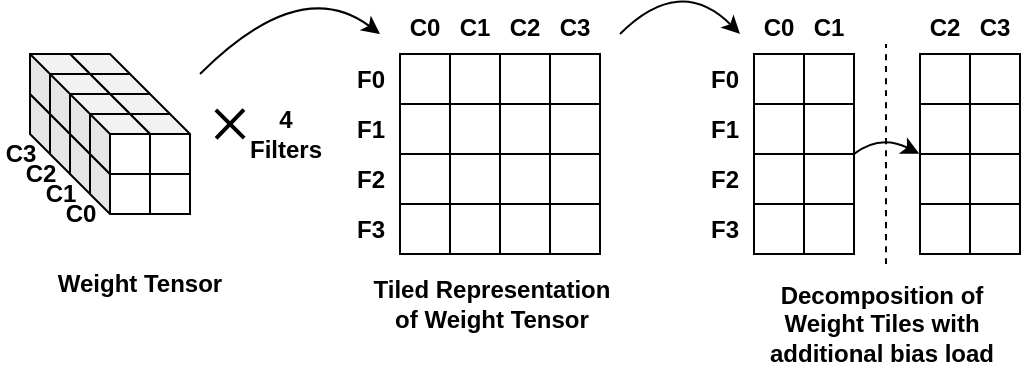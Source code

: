 <mxfile>
    <diagram id="xFwx3jJbslrR0_GZQnUf" name="Page-1">
        <mxGraphModel dx="668" dy="365" grid="1" gridSize="10" guides="1" tooltips="1" connect="1" arrows="1" fold="1" page="1" pageScale="1" pageWidth="850" pageHeight="1100" math="0" shadow="0">
            <root>
                <mxCell id="0"/>
                <mxCell id="1" parent="0"/>
                <mxCell id="1437" value="" style="shape=cube;whiteSpace=wrap;html=1;boundedLbl=1;backgroundOutline=1;darkOpacity=0.05;darkOpacity2=0.1;size=10;" vertex="1" parent="1">
                    <mxGeometry x="185" y="110" width="30" height="30" as="geometry"/>
                </mxCell>
                <mxCell id="1438" value="" style="shape=cube;whiteSpace=wrap;html=1;boundedLbl=1;backgroundOutline=1;darkOpacity=0.05;darkOpacity2=0.1;size=10;" vertex="1" parent="1">
                    <mxGeometry x="195" y="120" width="30" height="30" as="geometry"/>
                </mxCell>
                <mxCell id="1439" value="" style="shape=cube;whiteSpace=wrap;html=1;boundedLbl=1;backgroundOutline=1;darkOpacity=0.05;darkOpacity2=0.1;size=10;" vertex="1" parent="1">
                    <mxGeometry x="205" y="130" width="30" height="30" as="geometry"/>
                </mxCell>
                <mxCell id="1440" value="" style="shape=cube;whiteSpace=wrap;html=1;boundedLbl=1;backgroundOutline=1;darkOpacity=0.05;darkOpacity2=0.1;size=10;" vertex="1" parent="1">
                    <mxGeometry x="215" y="140" width="30" height="30" as="geometry"/>
                </mxCell>
                <mxCell id="1433" value="" style="shape=cube;whiteSpace=wrap;html=1;boundedLbl=1;backgroundOutline=1;darkOpacity=0.05;darkOpacity2=0.1;size=10;" vertex="1" parent="1">
                    <mxGeometry x="185" y="90" width="30" height="30" as="geometry"/>
                </mxCell>
                <mxCell id="1434" value="" style="shape=cube;whiteSpace=wrap;html=1;boundedLbl=1;backgroundOutline=1;darkOpacity=0.05;darkOpacity2=0.1;size=10;" vertex="1" parent="1">
                    <mxGeometry x="195" y="100" width="30" height="30" as="geometry"/>
                </mxCell>
                <mxCell id="1435" value="" style="shape=cube;whiteSpace=wrap;html=1;boundedLbl=1;backgroundOutline=1;darkOpacity=0.05;darkOpacity2=0.1;size=10;" vertex="1" parent="1">
                    <mxGeometry x="205" y="110" width="30" height="30" as="geometry"/>
                </mxCell>
                <mxCell id="1436" value="" style="shape=cube;whiteSpace=wrap;html=1;boundedLbl=1;backgroundOutline=1;darkOpacity=0.05;darkOpacity2=0.1;size=10;" vertex="1" parent="1">
                    <mxGeometry x="215" y="120" width="30" height="30" as="geometry"/>
                </mxCell>
                <mxCell id="1429" value="" style="shape=cube;whiteSpace=wrap;html=1;boundedLbl=1;backgroundOutline=1;darkOpacity=0.05;darkOpacity2=0.1;size=10;" vertex="1" parent="1">
                    <mxGeometry x="165" y="110" width="30" height="30" as="geometry"/>
                </mxCell>
                <mxCell id="1430" value="" style="shape=cube;whiteSpace=wrap;html=1;boundedLbl=1;backgroundOutline=1;darkOpacity=0.05;darkOpacity2=0.1;size=10;" vertex="1" parent="1">
                    <mxGeometry x="175" y="120" width="30" height="30" as="geometry"/>
                </mxCell>
                <mxCell id="1431" value="" style="shape=cube;whiteSpace=wrap;html=1;boundedLbl=1;backgroundOutline=1;darkOpacity=0.05;darkOpacity2=0.1;size=10;" vertex="1" parent="1">
                    <mxGeometry x="185" y="130" width="30" height="30" as="geometry"/>
                </mxCell>
                <mxCell id="1432" value="" style="shape=cube;whiteSpace=wrap;html=1;boundedLbl=1;backgroundOutline=1;darkOpacity=0.05;darkOpacity2=0.1;size=10;" vertex="1" parent="1">
                    <mxGeometry x="195" y="140" width="30" height="30" as="geometry"/>
                </mxCell>
                <object label="" placeholders="1" id="1371">
                    <mxCell style="shape=table;html=1;whiteSpace=wrap;startSize=0;container=1;collapsible=0;childLayout=tableLayout;fontStyle=1" vertex="1" parent="1">
                        <mxGeometry x="350" y="90" width="50" height="100" as="geometry"/>
                    </mxCell>
                </object>
                <mxCell id="1372" value="" style="shape=partialRectangle;html=1;whiteSpace=wrap;collapsible=0;dropTarget=0;pointerEvents=0;fillColor=none;top=0;left=0;bottom=0;right=0;points=[[0,0.5],[1,0.5]];portConstraint=eastwest;fontStyle=1" vertex="1" parent="1371">
                    <mxGeometry width="50" height="25" as="geometry"/>
                </mxCell>
                <mxCell id="1373" value="" style="shape=partialRectangle;html=1;whiteSpace=wrap;connectable=0;fillColor=none;top=0;left=0;bottom=0;right=0;overflow=hidden;pointerEvents=1;fontStyle=1" vertex="1" parent="1372">
                    <mxGeometry width="25" height="25" as="geometry">
                        <mxRectangle width="25" height="25" as="alternateBounds"/>
                    </mxGeometry>
                </mxCell>
                <mxCell id="1374" value="" style="shape=partialRectangle;html=1;whiteSpace=wrap;connectable=0;fillColor=none;top=0;left=0;bottom=0;right=0;overflow=hidden;pointerEvents=1;fontStyle=1" vertex="1" parent="1372">
                    <mxGeometry x="25" width="25" height="25" as="geometry">
                        <mxRectangle width="25" height="25" as="alternateBounds"/>
                    </mxGeometry>
                </mxCell>
                <mxCell id="1376" value="" style="shape=partialRectangle;html=1;whiteSpace=wrap;collapsible=0;dropTarget=0;pointerEvents=0;fillColor=none;top=0;left=0;bottom=0;right=0;points=[[0,0.5],[1,0.5]];portConstraint=eastwest;fontStyle=1" vertex="1" parent="1371">
                    <mxGeometry y="25" width="50" height="25" as="geometry"/>
                </mxCell>
                <mxCell id="1377" value="" style="shape=partialRectangle;html=1;whiteSpace=wrap;connectable=0;fillColor=none;top=0;left=0;bottom=0;right=0;overflow=hidden;pointerEvents=1;fontStyle=1" vertex="1" parent="1376">
                    <mxGeometry width="25" height="25" as="geometry">
                        <mxRectangle width="25" height="25" as="alternateBounds"/>
                    </mxGeometry>
                </mxCell>
                <mxCell id="1378" value="" style="shape=partialRectangle;html=1;whiteSpace=wrap;connectable=0;fillColor=none;top=0;left=0;bottom=0;right=0;overflow=hidden;pointerEvents=1;fontStyle=1" vertex="1" parent="1376">
                    <mxGeometry x="25" width="25" height="25" as="geometry">
                        <mxRectangle width="25" height="25" as="alternateBounds"/>
                    </mxGeometry>
                </mxCell>
                <mxCell id="1380" value="" style="shape=partialRectangle;html=1;whiteSpace=wrap;collapsible=0;dropTarget=0;pointerEvents=0;fillColor=none;top=0;left=0;bottom=0;right=0;points=[[0,0.5],[1,0.5]];portConstraint=eastwest;fontStyle=1" vertex="1" parent="1371">
                    <mxGeometry y="50" width="50" height="25" as="geometry"/>
                </mxCell>
                <mxCell id="1381" value="" style="shape=partialRectangle;html=1;whiteSpace=wrap;connectable=0;fillColor=none;top=0;left=0;bottom=0;right=0;overflow=hidden;pointerEvents=1;fontStyle=1" vertex="1" parent="1380">
                    <mxGeometry width="25" height="25" as="geometry">
                        <mxRectangle width="25" height="25" as="alternateBounds"/>
                    </mxGeometry>
                </mxCell>
                <mxCell id="1382" value="" style="shape=partialRectangle;html=1;whiteSpace=wrap;connectable=0;fillColor=none;top=0;left=0;bottom=0;right=0;overflow=hidden;pointerEvents=1;fontStyle=1" vertex="1" parent="1380">
                    <mxGeometry x="25" width="25" height="25" as="geometry">
                        <mxRectangle width="25" height="25" as="alternateBounds"/>
                    </mxGeometry>
                </mxCell>
                <mxCell id="1384" style="shape=partialRectangle;html=1;whiteSpace=wrap;collapsible=0;dropTarget=0;pointerEvents=0;fillColor=none;top=0;left=0;bottom=0;right=0;points=[[0,0.5],[1,0.5]];portConstraint=eastwest;fontStyle=1" vertex="1" parent="1371">
                    <mxGeometry y="75" width="50" height="25" as="geometry"/>
                </mxCell>
                <mxCell id="1385" style="shape=partialRectangle;html=1;whiteSpace=wrap;connectable=0;fillColor=none;top=0;left=0;bottom=0;right=0;overflow=hidden;pointerEvents=1;fontStyle=1" vertex="1" parent="1384">
                    <mxGeometry width="25" height="25" as="geometry">
                        <mxRectangle width="25" height="25" as="alternateBounds"/>
                    </mxGeometry>
                </mxCell>
                <mxCell id="1386" style="shape=partialRectangle;html=1;whiteSpace=wrap;connectable=0;fillColor=none;top=0;left=0;bottom=0;right=0;overflow=hidden;pointerEvents=1;fontStyle=1" vertex="1" parent="1384">
                    <mxGeometry x="25" width="25" height="25" as="geometry">
                        <mxRectangle width="25" height="25" as="alternateBounds"/>
                    </mxGeometry>
                </mxCell>
                <object label="" placeholders="1" id="1396">
                    <mxCell style="shape=table;html=1;whiteSpace=wrap;startSize=0;container=1;collapsible=0;childLayout=tableLayout;fontStyle=1" vertex="1" parent="1">
                        <mxGeometry x="400" y="90" width="50" height="100" as="geometry"/>
                    </mxCell>
                </object>
                <mxCell id="1397" value="" style="shape=partialRectangle;html=1;whiteSpace=wrap;collapsible=0;dropTarget=0;pointerEvents=0;fillColor=none;top=0;left=0;bottom=0;right=0;points=[[0,0.5],[1,0.5]];portConstraint=eastwest;fontStyle=1" vertex="1" parent="1396">
                    <mxGeometry width="50" height="25" as="geometry"/>
                </mxCell>
                <mxCell id="1398" value="" style="shape=partialRectangle;html=1;whiteSpace=wrap;connectable=0;fillColor=none;top=0;left=0;bottom=0;right=0;overflow=hidden;pointerEvents=1;fontStyle=1" vertex="1" parent="1397">
                    <mxGeometry width="25" height="25" as="geometry">
                        <mxRectangle width="25" height="25" as="alternateBounds"/>
                    </mxGeometry>
                </mxCell>
                <mxCell id="1399" value="" style="shape=partialRectangle;html=1;whiteSpace=wrap;connectable=0;fillColor=none;top=0;left=0;bottom=0;right=0;overflow=hidden;pointerEvents=1;fontStyle=1" vertex="1" parent="1397">
                    <mxGeometry x="25" width="25" height="25" as="geometry">
                        <mxRectangle width="25" height="25" as="alternateBounds"/>
                    </mxGeometry>
                </mxCell>
                <mxCell id="1400" value="" style="shape=partialRectangle;html=1;whiteSpace=wrap;collapsible=0;dropTarget=0;pointerEvents=0;fillColor=none;top=0;left=0;bottom=0;right=0;points=[[0,0.5],[1,0.5]];portConstraint=eastwest;fontStyle=1" vertex="1" parent="1396">
                    <mxGeometry y="25" width="50" height="25" as="geometry"/>
                </mxCell>
                <mxCell id="1401" value="" style="shape=partialRectangle;html=1;whiteSpace=wrap;connectable=0;fillColor=none;top=0;left=0;bottom=0;right=0;overflow=hidden;pointerEvents=1;fontStyle=1" vertex="1" parent="1400">
                    <mxGeometry width="25" height="25" as="geometry">
                        <mxRectangle width="25" height="25" as="alternateBounds"/>
                    </mxGeometry>
                </mxCell>
                <mxCell id="1402" value="" style="shape=partialRectangle;html=1;whiteSpace=wrap;connectable=0;fillColor=none;top=0;left=0;bottom=0;right=0;overflow=hidden;pointerEvents=1;fontStyle=1" vertex="1" parent="1400">
                    <mxGeometry x="25" width="25" height="25" as="geometry">
                        <mxRectangle width="25" height="25" as="alternateBounds"/>
                    </mxGeometry>
                </mxCell>
                <mxCell id="1403" value="" style="shape=partialRectangle;html=1;whiteSpace=wrap;collapsible=0;dropTarget=0;pointerEvents=0;fillColor=none;top=0;left=0;bottom=0;right=0;points=[[0,0.5],[1,0.5]];portConstraint=eastwest;fontStyle=1" vertex="1" parent="1396">
                    <mxGeometry y="50" width="50" height="25" as="geometry"/>
                </mxCell>
                <mxCell id="1404" value="" style="shape=partialRectangle;html=1;whiteSpace=wrap;connectable=0;fillColor=none;top=0;left=0;bottom=0;right=0;overflow=hidden;pointerEvents=1;fontStyle=1" vertex="1" parent="1403">
                    <mxGeometry width="25" height="25" as="geometry">
                        <mxRectangle width="25" height="25" as="alternateBounds"/>
                    </mxGeometry>
                </mxCell>
                <mxCell id="1405" value="" style="shape=partialRectangle;html=1;whiteSpace=wrap;connectable=0;fillColor=none;top=0;left=0;bottom=0;right=0;overflow=hidden;pointerEvents=1;fontStyle=1" vertex="1" parent="1403">
                    <mxGeometry x="25" width="25" height="25" as="geometry">
                        <mxRectangle width="25" height="25" as="alternateBounds"/>
                    </mxGeometry>
                </mxCell>
                <mxCell id="1406" style="shape=partialRectangle;html=1;whiteSpace=wrap;collapsible=0;dropTarget=0;pointerEvents=0;fillColor=none;top=0;left=0;bottom=0;right=0;points=[[0,0.5],[1,0.5]];portConstraint=eastwest;fontStyle=1" vertex="1" parent="1396">
                    <mxGeometry y="75" width="50" height="25" as="geometry"/>
                </mxCell>
                <mxCell id="1407" style="shape=partialRectangle;html=1;whiteSpace=wrap;connectable=0;fillColor=none;top=0;left=0;bottom=0;right=0;overflow=hidden;pointerEvents=1;fontStyle=1" vertex="1" parent="1406">
                    <mxGeometry width="25" height="25" as="geometry">
                        <mxRectangle width="25" height="25" as="alternateBounds"/>
                    </mxGeometry>
                </mxCell>
                <mxCell id="1408" style="shape=partialRectangle;html=1;whiteSpace=wrap;connectable=0;fillColor=none;top=0;left=0;bottom=0;right=0;overflow=hidden;pointerEvents=1;fontStyle=1" vertex="1" parent="1406">
                    <mxGeometry x="25" width="25" height="25" as="geometry">
                        <mxRectangle width="25" height="25" as="alternateBounds"/>
                    </mxGeometry>
                </mxCell>
                <mxCell id="1409" value="" style="shape=cube;whiteSpace=wrap;html=1;boundedLbl=1;backgroundOutline=1;darkOpacity=0.05;darkOpacity2=0.1;size=10;" vertex="1" parent="1">
                    <mxGeometry x="165" y="90" width="30" height="30" as="geometry"/>
                </mxCell>
                <mxCell id="1426" value="" style="shape=cube;whiteSpace=wrap;html=1;boundedLbl=1;backgroundOutline=1;darkOpacity=0.05;darkOpacity2=0.1;size=10;" vertex="1" parent="1">
                    <mxGeometry x="175" y="100" width="30" height="30" as="geometry"/>
                </mxCell>
                <mxCell id="1427" value="" style="shape=cube;whiteSpace=wrap;html=1;boundedLbl=1;backgroundOutline=1;darkOpacity=0.05;darkOpacity2=0.1;size=10;" vertex="1" parent="1">
                    <mxGeometry x="185" y="110" width="30" height="30" as="geometry"/>
                </mxCell>
                <mxCell id="1428" value="" style="shape=cube;whiteSpace=wrap;html=1;boundedLbl=1;backgroundOutline=1;darkOpacity=0.05;darkOpacity2=0.1;size=10;" vertex="1" parent="1">
                    <mxGeometry x="195" y="120" width="30" height="30" as="geometry"/>
                </mxCell>
                <mxCell id="1442" value="" style="line;strokeWidth=2;direction=south;html=1;perimeter=backbonePerimeter;points=[];outlineConnect=0;rotation=44;" vertex="1" parent="1">
                    <mxGeometry x="260" y="115" width="10" height="20" as="geometry"/>
                </mxCell>
                <mxCell id="1443" value="" style="line;strokeWidth=2;direction=south;html=1;perimeter=backbonePerimeter;points=[];outlineConnect=0;rotation=-45;" vertex="1" parent="1">
                    <mxGeometry x="260" y="115" width="10" height="20" as="geometry"/>
                </mxCell>
                <mxCell id="1444" value="&lt;b style=&quot;font-size: 12px;&quot;&gt;&lt;font style=&quot;font-size: 12px;&quot;&gt;4 Filters&lt;/font&gt;&lt;/b&gt;" style="text;html=1;strokeColor=none;fillColor=none;align=center;verticalAlign=middle;whiteSpace=wrap;rounded=0;fontSize=12;" vertex="1" parent="1">
                    <mxGeometry x="283" y="115" width="20" height="30" as="geometry"/>
                </mxCell>
                <mxCell id="1445" value="Weight Tensor" style="text;html=1;strokeColor=none;fillColor=none;align=center;verticalAlign=middle;whiteSpace=wrap;rounded=0;fontSize=12;fontStyle=1" vertex="1" parent="1">
                    <mxGeometry x="154" y="190" width="132" height="30" as="geometry"/>
                </mxCell>
                <object label="" placeholders="1" id="1447">
                    <mxCell style="shape=table;html=1;whiteSpace=wrap;startSize=0;container=1;collapsible=0;childLayout=tableLayout;strokeColor=none;fontStyle=1" vertex="1" parent="1">
                        <mxGeometry x="350" y="64" width="50" height="25" as="geometry"/>
                    </mxCell>
                </object>
                <mxCell id="1448" value="" style="shape=partialRectangle;html=1;whiteSpace=wrap;collapsible=0;dropTarget=0;pointerEvents=0;fillColor=none;top=0;left=0;bottom=0;right=0;points=[[0,0.5],[1,0.5]];portConstraint=eastwest;fontStyle=1" vertex="1" parent="1447">
                    <mxGeometry width="50" height="25" as="geometry"/>
                </mxCell>
                <mxCell id="1449" value="C0" style="shape=partialRectangle;html=1;whiteSpace=wrap;connectable=0;fillColor=none;top=0;left=0;bottom=0;right=0;overflow=hidden;pointerEvents=1;fontStyle=1" vertex="1" parent="1448">
                    <mxGeometry width="25" height="25" as="geometry">
                        <mxRectangle width="25" height="25" as="alternateBounds"/>
                    </mxGeometry>
                </mxCell>
                <mxCell id="1450" value="C1" style="shape=partialRectangle;html=1;whiteSpace=wrap;connectable=0;fillColor=none;top=0;left=0;bottom=0;right=0;overflow=hidden;pointerEvents=1;fontStyle=1" vertex="1" parent="1448">
                    <mxGeometry x="25" width="25" height="25" as="geometry">
                        <mxRectangle width="25" height="25" as="alternateBounds"/>
                    </mxGeometry>
                </mxCell>
                <object label="" placeholders="1" id="1464">
                    <mxCell style="shape=table;html=1;whiteSpace=wrap;startSize=0;container=1;collapsible=0;childLayout=tableLayout;strokeColor=none;fontStyle=1" vertex="1" parent="1">
                        <mxGeometry x="400" y="64" width="50" height="25" as="geometry"/>
                    </mxCell>
                </object>
                <mxCell id="1465" value="" style="shape=partialRectangle;html=1;whiteSpace=wrap;collapsible=0;dropTarget=0;pointerEvents=0;fillColor=none;top=0;left=0;bottom=0;right=0;points=[[0,0.5],[1,0.5]];portConstraint=eastwest;fontStyle=1" vertex="1" parent="1464">
                    <mxGeometry width="50" height="25" as="geometry"/>
                </mxCell>
                <mxCell id="1466" value="C2" style="shape=partialRectangle;html=1;whiteSpace=wrap;connectable=0;fillColor=none;top=0;left=0;bottom=0;right=0;overflow=hidden;pointerEvents=1;fontStyle=1" vertex="1" parent="1465">
                    <mxGeometry width="25" height="25" as="geometry">
                        <mxRectangle width="25" height="25" as="alternateBounds"/>
                    </mxGeometry>
                </mxCell>
                <mxCell id="1467" value="C3" style="shape=partialRectangle;html=1;whiteSpace=wrap;connectable=0;fillColor=none;top=0;left=0;bottom=0;right=0;overflow=hidden;pointerEvents=1;fontStyle=1" vertex="1" parent="1465">
                    <mxGeometry x="25" width="25" height="25" as="geometry">
                        <mxRectangle width="25" height="25" as="alternateBounds"/>
                    </mxGeometry>
                </mxCell>
                <object label="" placeholders="1" id="1468">
                    <mxCell style="shape=table;html=1;whiteSpace=wrap;startSize=0;container=1;collapsible=0;childLayout=tableLayout;strokeColor=none;fontStyle=1" vertex="1" parent="1">
                        <mxGeometry x="323" y="90" width="25" height="100" as="geometry"/>
                    </mxCell>
                </object>
                <mxCell id="1469" value="" style="shape=partialRectangle;html=1;whiteSpace=wrap;collapsible=0;dropTarget=0;pointerEvents=0;fillColor=none;top=0;left=0;bottom=0;right=0;points=[[0,0.5],[1,0.5]];portConstraint=eastwest;fontStyle=1" vertex="1" parent="1468">
                    <mxGeometry width="25" height="25" as="geometry"/>
                </mxCell>
                <mxCell id="1470" value="F0" style="shape=partialRectangle;html=1;whiteSpace=wrap;connectable=0;fillColor=none;top=0;left=0;bottom=0;right=0;overflow=hidden;pointerEvents=1;fontStyle=1" vertex="1" parent="1469">
                    <mxGeometry width="25" height="25" as="geometry">
                        <mxRectangle width="25" height="25" as="alternateBounds"/>
                    </mxGeometry>
                </mxCell>
                <mxCell id="1472" style="shape=partialRectangle;html=1;whiteSpace=wrap;collapsible=0;dropTarget=0;pointerEvents=0;fillColor=none;top=0;left=0;bottom=0;right=0;points=[[0,0.5],[1,0.5]];portConstraint=eastwest;fontStyle=1" vertex="1" parent="1468">
                    <mxGeometry y="25" width="25" height="25" as="geometry"/>
                </mxCell>
                <mxCell id="1473" value="F1" style="shape=partialRectangle;html=1;whiteSpace=wrap;connectable=0;fillColor=none;top=0;left=0;bottom=0;right=0;overflow=hidden;pointerEvents=1;fontStyle=1" vertex="1" parent="1472">
                    <mxGeometry width="25" height="25" as="geometry">
                        <mxRectangle width="25" height="25" as="alternateBounds"/>
                    </mxGeometry>
                </mxCell>
                <mxCell id="1474" style="shape=partialRectangle;html=1;whiteSpace=wrap;collapsible=0;dropTarget=0;pointerEvents=0;fillColor=none;top=0;left=0;bottom=0;right=0;points=[[0,0.5],[1,0.5]];portConstraint=eastwest;fontStyle=1" vertex="1" parent="1468">
                    <mxGeometry y="50" width="25" height="25" as="geometry"/>
                </mxCell>
                <mxCell id="1475" value="F2" style="shape=partialRectangle;html=1;whiteSpace=wrap;connectable=0;fillColor=none;top=0;left=0;bottom=0;right=0;overflow=hidden;pointerEvents=1;fontStyle=1" vertex="1" parent="1474">
                    <mxGeometry width="25" height="25" as="geometry">
                        <mxRectangle width="25" height="25" as="alternateBounds"/>
                    </mxGeometry>
                </mxCell>
                <mxCell id="1476" style="shape=partialRectangle;html=1;whiteSpace=wrap;collapsible=0;dropTarget=0;pointerEvents=0;fillColor=none;top=0;left=0;bottom=0;right=0;points=[[0,0.5],[1,0.5]];portConstraint=eastwest;fontStyle=1" vertex="1" parent="1468">
                    <mxGeometry y="75" width="25" height="25" as="geometry"/>
                </mxCell>
                <mxCell id="1477" value="F3" style="shape=partialRectangle;html=1;whiteSpace=wrap;connectable=0;fillColor=none;top=0;left=0;bottom=0;right=0;overflow=hidden;pointerEvents=1;fontStyle=1" vertex="1" parent="1476">
                    <mxGeometry width="25" height="25" as="geometry">
                        <mxRectangle width="25" height="25" as="alternateBounds"/>
                    </mxGeometry>
                </mxCell>
                <object label="" placeholders="1" id="1478">
                    <mxCell style="shape=table;html=1;whiteSpace=wrap;startSize=0;container=1;collapsible=0;childLayout=tableLayout;fontStyle=1" vertex="1" parent="1">
                        <mxGeometry x="527" y="90" width="50" height="100" as="geometry"/>
                    </mxCell>
                </object>
                <mxCell id="1479" value="" style="shape=partialRectangle;html=1;whiteSpace=wrap;collapsible=0;dropTarget=0;pointerEvents=0;fillColor=none;top=0;left=0;bottom=0;right=0;points=[[0,0.5],[1,0.5]];portConstraint=eastwest;fontStyle=1" vertex="1" parent="1478">
                    <mxGeometry width="50" height="25" as="geometry"/>
                </mxCell>
                <mxCell id="1480" value="" style="shape=partialRectangle;html=1;whiteSpace=wrap;connectable=0;fillColor=none;top=0;left=0;bottom=0;right=0;overflow=hidden;pointerEvents=1;fontStyle=1" vertex="1" parent="1479">
                    <mxGeometry width="25" height="25" as="geometry">
                        <mxRectangle width="25" height="25" as="alternateBounds"/>
                    </mxGeometry>
                </mxCell>
                <mxCell id="1481" value="" style="shape=partialRectangle;html=1;whiteSpace=wrap;connectable=0;fillColor=none;top=0;left=0;bottom=0;right=0;overflow=hidden;pointerEvents=1;fontStyle=1" vertex="1" parent="1479">
                    <mxGeometry x="25" width="25" height="25" as="geometry">
                        <mxRectangle width="25" height="25" as="alternateBounds"/>
                    </mxGeometry>
                </mxCell>
                <mxCell id="1482" value="" style="shape=partialRectangle;html=1;whiteSpace=wrap;collapsible=0;dropTarget=0;pointerEvents=0;fillColor=none;top=0;left=0;bottom=0;right=0;points=[[0,0.5],[1,0.5]];portConstraint=eastwest;fontStyle=1" vertex="1" parent="1478">
                    <mxGeometry y="25" width="50" height="25" as="geometry"/>
                </mxCell>
                <mxCell id="1483" value="" style="shape=partialRectangle;html=1;whiteSpace=wrap;connectable=0;fillColor=none;top=0;left=0;bottom=0;right=0;overflow=hidden;pointerEvents=1;fontStyle=1" vertex="1" parent="1482">
                    <mxGeometry width="25" height="25" as="geometry">
                        <mxRectangle width="25" height="25" as="alternateBounds"/>
                    </mxGeometry>
                </mxCell>
                <mxCell id="1484" value="" style="shape=partialRectangle;html=1;whiteSpace=wrap;connectable=0;fillColor=none;top=0;left=0;bottom=0;right=0;overflow=hidden;pointerEvents=1;fontStyle=1" vertex="1" parent="1482">
                    <mxGeometry x="25" width="25" height="25" as="geometry">
                        <mxRectangle width="25" height="25" as="alternateBounds"/>
                    </mxGeometry>
                </mxCell>
                <mxCell id="1485" value="" style="shape=partialRectangle;html=1;whiteSpace=wrap;collapsible=0;dropTarget=0;pointerEvents=0;fillColor=none;top=0;left=0;bottom=0;right=0;points=[[0,0.5],[1,0.5]];portConstraint=eastwest;fontStyle=1" vertex="1" parent="1478">
                    <mxGeometry y="50" width="50" height="25" as="geometry"/>
                </mxCell>
                <mxCell id="1486" value="" style="shape=partialRectangle;html=1;whiteSpace=wrap;connectable=0;fillColor=none;top=0;left=0;bottom=0;right=0;overflow=hidden;pointerEvents=1;fontStyle=1" vertex="1" parent="1485">
                    <mxGeometry width="25" height="25" as="geometry">
                        <mxRectangle width="25" height="25" as="alternateBounds"/>
                    </mxGeometry>
                </mxCell>
                <mxCell id="1487" value="" style="shape=partialRectangle;html=1;whiteSpace=wrap;connectable=0;fillColor=none;top=0;left=0;bottom=0;right=0;overflow=hidden;pointerEvents=1;fontStyle=1" vertex="1" parent="1485">
                    <mxGeometry x="25" width="25" height="25" as="geometry">
                        <mxRectangle width="25" height="25" as="alternateBounds"/>
                    </mxGeometry>
                </mxCell>
                <mxCell id="1488" style="shape=partialRectangle;html=1;whiteSpace=wrap;collapsible=0;dropTarget=0;pointerEvents=0;fillColor=none;top=0;left=0;bottom=0;right=0;points=[[0,0.5],[1,0.5]];portConstraint=eastwest;fontStyle=1" vertex="1" parent="1478">
                    <mxGeometry y="75" width="50" height="25" as="geometry"/>
                </mxCell>
                <mxCell id="1489" style="shape=partialRectangle;html=1;whiteSpace=wrap;connectable=0;fillColor=none;top=0;left=0;bottom=0;right=0;overflow=hidden;pointerEvents=1;fontStyle=1" vertex="1" parent="1488">
                    <mxGeometry width="25" height="25" as="geometry">
                        <mxRectangle width="25" height="25" as="alternateBounds"/>
                    </mxGeometry>
                </mxCell>
                <mxCell id="1490" style="shape=partialRectangle;html=1;whiteSpace=wrap;connectable=0;fillColor=none;top=0;left=0;bottom=0;right=0;overflow=hidden;pointerEvents=1;fontStyle=1" vertex="1" parent="1488">
                    <mxGeometry x="25" width="25" height="25" as="geometry">
                        <mxRectangle width="25" height="25" as="alternateBounds"/>
                    </mxGeometry>
                </mxCell>
                <object label="" placeholders="1" id="1491">
                    <mxCell style="shape=table;html=1;whiteSpace=wrap;startSize=0;container=1;collapsible=0;childLayout=tableLayout;fontStyle=1" vertex="1" parent="1">
                        <mxGeometry x="610" y="90" width="50" height="100" as="geometry"/>
                    </mxCell>
                </object>
                <mxCell id="1492" value="" style="shape=partialRectangle;html=1;whiteSpace=wrap;collapsible=0;dropTarget=0;pointerEvents=0;fillColor=none;top=0;left=0;bottom=0;right=0;points=[[0,0.5],[1,0.5]];portConstraint=eastwest;fontStyle=1" vertex="1" parent="1491">
                    <mxGeometry width="50" height="25" as="geometry"/>
                </mxCell>
                <mxCell id="1493" value="" style="shape=partialRectangle;html=1;whiteSpace=wrap;connectable=0;fillColor=none;top=0;left=0;bottom=0;right=0;overflow=hidden;pointerEvents=1;fontStyle=1" vertex="1" parent="1492">
                    <mxGeometry width="25" height="25" as="geometry">
                        <mxRectangle width="25" height="25" as="alternateBounds"/>
                    </mxGeometry>
                </mxCell>
                <mxCell id="1494" value="" style="shape=partialRectangle;html=1;whiteSpace=wrap;connectable=0;fillColor=none;top=0;left=0;bottom=0;right=0;overflow=hidden;pointerEvents=1;fontStyle=1" vertex="1" parent="1492">
                    <mxGeometry x="25" width="25" height="25" as="geometry">
                        <mxRectangle width="25" height="25" as="alternateBounds"/>
                    </mxGeometry>
                </mxCell>
                <mxCell id="1495" value="" style="shape=partialRectangle;html=1;whiteSpace=wrap;collapsible=0;dropTarget=0;pointerEvents=0;fillColor=none;top=0;left=0;bottom=0;right=0;points=[[0,0.5],[1,0.5]];portConstraint=eastwest;fontStyle=1" vertex="1" parent="1491">
                    <mxGeometry y="25" width="50" height="25" as="geometry"/>
                </mxCell>
                <mxCell id="1496" value="" style="shape=partialRectangle;html=1;whiteSpace=wrap;connectable=0;fillColor=none;top=0;left=0;bottom=0;right=0;overflow=hidden;pointerEvents=1;fontStyle=1" vertex="1" parent="1495">
                    <mxGeometry width="25" height="25" as="geometry">
                        <mxRectangle width="25" height="25" as="alternateBounds"/>
                    </mxGeometry>
                </mxCell>
                <mxCell id="1497" value="" style="shape=partialRectangle;html=1;whiteSpace=wrap;connectable=0;fillColor=none;top=0;left=0;bottom=0;right=0;overflow=hidden;pointerEvents=1;fontStyle=1" vertex="1" parent="1495">
                    <mxGeometry x="25" width="25" height="25" as="geometry">
                        <mxRectangle width="25" height="25" as="alternateBounds"/>
                    </mxGeometry>
                </mxCell>
                <mxCell id="1498" value="" style="shape=partialRectangle;html=1;whiteSpace=wrap;collapsible=0;dropTarget=0;pointerEvents=0;fillColor=none;top=0;left=0;bottom=0;right=0;points=[[0,0.5],[1,0.5]];portConstraint=eastwest;fontStyle=1" vertex="1" parent="1491">
                    <mxGeometry y="50" width="50" height="25" as="geometry"/>
                </mxCell>
                <mxCell id="1499" value="" style="shape=partialRectangle;html=1;whiteSpace=wrap;connectable=0;fillColor=none;top=0;left=0;bottom=0;right=0;overflow=hidden;pointerEvents=1;fontStyle=1" vertex="1" parent="1498">
                    <mxGeometry width="25" height="25" as="geometry">
                        <mxRectangle width="25" height="25" as="alternateBounds"/>
                    </mxGeometry>
                </mxCell>
                <mxCell id="1500" value="" style="shape=partialRectangle;html=1;whiteSpace=wrap;connectable=0;fillColor=none;top=0;left=0;bottom=0;right=0;overflow=hidden;pointerEvents=1;fontStyle=1" vertex="1" parent="1498">
                    <mxGeometry x="25" width="25" height="25" as="geometry">
                        <mxRectangle width="25" height="25" as="alternateBounds"/>
                    </mxGeometry>
                </mxCell>
                <mxCell id="1501" style="shape=partialRectangle;html=1;whiteSpace=wrap;collapsible=0;dropTarget=0;pointerEvents=0;fillColor=none;top=0;left=0;bottom=0;right=0;points=[[0,0.5],[1,0.5]];portConstraint=eastwest;fontStyle=1" vertex="1" parent="1491">
                    <mxGeometry y="75" width="50" height="25" as="geometry"/>
                </mxCell>
                <mxCell id="1502" style="shape=partialRectangle;html=1;whiteSpace=wrap;connectable=0;fillColor=none;top=0;left=0;bottom=0;right=0;overflow=hidden;pointerEvents=1;fontStyle=1" vertex="1" parent="1501">
                    <mxGeometry width="25" height="25" as="geometry">
                        <mxRectangle width="25" height="25" as="alternateBounds"/>
                    </mxGeometry>
                </mxCell>
                <mxCell id="1503" style="shape=partialRectangle;html=1;whiteSpace=wrap;connectable=0;fillColor=none;top=0;left=0;bottom=0;right=0;overflow=hidden;pointerEvents=1;fontStyle=1" vertex="1" parent="1501">
                    <mxGeometry x="25" width="25" height="25" as="geometry">
                        <mxRectangle width="25" height="25" as="alternateBounds"/>
                    </mxGeometry>
                </mxCell>
                <object label="" placeholders="1" id="1504">
                    <mxCell style="shape=table;html=1;whiteSpace=wrap;startSize=0;container=1;collapsible=0;childLayout=tableLayout;strokeColor=none;fontStyle=1" vertex="1" parent="1">
                        <mxGeometry x="527" y="64" width="50" height="25" as="geometry"/>
                    </mxCell>
                </object>
                <mxCell id="1505" value="" style="shape=partialRectangle;html=1;whiteSpace=wrap;collapsible=0;dropTarget=0;pointerEvents=0;fillColor=none;top=0;left=0;bottom=0;right=0;points=[[0,0.5],[1,0.5]];portConstraint=eastwest;fontStyle=1" vertex="1" parent="1504">
                    <mxGeometry width="50" height="25" as="geometry"/>
                </mxCell>
                <mxCell id="1506" value="C0" style="shape=partialRectangle;html=1;whiteSpace=wrap;connectable=0;fillColor=none;top=0;left=0;bottom=0;right=0;overflow=hidden;pointerEvents=1;fontStyle=1" vertex="1" parent="1505">
                    <mxGeometry width="25" height="25" as="geometry">
                        <mxRectangle width="25" height="25" as="alternateBounds"/>
                    </mxGeometry>
                </mxCell>
                <mxCell id="1507" value="C1" style="shape=partialRectangle;html=1;whiteSpace=wrap;connectable=0;fillColor=none;top=0;left=0;bottom=0;right=0;overflow=hidden;pointerEvents=1;fontStyle=1" vertex="1" parent="1505">
                    <mxGeometry x="25" width="25" height="25" as="geometry">
                        <mxRectangle width="25" height="25" as="alternateBounds"/>
                    </mxGeometry>
                </mxCell>
                <object label="" placeholders="1" id="1508">
                    <mxCell style="shape=table;html=1;whiteSpace=wrap;startSize=0;container=1;collapsible=0;childLayout=tableLayout;strokeColor=none;fontStyle=1" vertex="1" parent="1">
                        <mxGeometry x="610" y="64" width="50" height="25" as="geometry"/>
                    </mxCell>
                </object>
                <mxCell id="1509" value="" style="shape=partialRectangle;html=1;whiteSpace=wrap;collapsible=0;dropTarget=0;pointerEvents=0;fillColor=none;top=0;left=0;bottom=0;right=0;points=[[0,0.5],[1,0.5]];portConstraint=eastwest;fontStyle=1" vertex="1" parent="1508">
                    <mxGeometry width="50" height="25" as="geometry"/>
                </mxCell>
                <mxCell id="1510" value="C2" style="shape=partialRectangle;html=1;whiteSpace=wrap;connectable=0;fillColor=none;top=0;left=0;bottom=0;right=0;overflow=hidden;pointerEvents=1;fontStyle=1" vertex="1" parent="1509">
                    <mxGeometry width="25" height="25" as="geometry">
                        <mxRectangle width="25" height="25" as="alternateBounds"/>
                    </mxGeometry>
                </mxCell>
                <mxCell id="1511" value="C3" style="shape=partialRectangle;html=1;whiteSpace=wrap;connectable=0;fillColor=none;top=0;left=0;bottom=0;right=0;overflow=hidden;pointerEvents=1;fontStyle=1" vertex="1" parent="1509">
                    <mxGeometry x="25" width="25" height="25" as="geometry">
                        <mxRectangle width="25" height="25" as="alternateBounds"/>
                    </mxGeometry>
                </mxCell>
                <object label="" placeholders="1" id="1512">
                    <mxCell style="shape=table;html=1;whiteSpace=wrap;startSize=0;container=1;collapsible=0;childLayout=tableLayout;strokeColor=none;fontStyle=1" vertex="1" parent="1">
                        <mxGeometry x="500" y="90" width="25" height="100" as="geometry"/>
                    </mxCell>
                </object>
                <mxCell id="1513" value="" style="shape=partialRectangle;html=1;whiteSpace=wrap;collapsible=0;dropTarget=0;pointerEvents=0;fillColor=none;top=0;left=0;bottom=0;right=0;points=[[0,0.5],[1,0.5]];portConstraint=eastwest;fontStyle=1" vertex="1" parent="1512">
                    <mxGeometry width="25" height="25" as="geometry"/>
                </mxCell>
                <mxCell id="1514" value="F0" style="shape=partialRectangle;html=1;whiteSpace=wrap;connectable=0;fillColor=none;top=0;left=0;bottom=0;right=0;overflow=hidden;pointerEvents=1;fontStyle=1" vertex="1" parent="1513">
                    <mxGeometry width="25" height="25" as="geometry">
                        <mxRectangle width="25" height="25" as="alternateBounds"/>
                    </mxGeometry>
                </mxCell>
                <mxCell id="1515" style="shape=partialRectangle;html=1;whiteSpace=wrap;collapsible=0;dropTarget=0;pointerEvents=0;fillColor=none;top=0;left=0;bottom=0;right=0;points=[[0,0.5],[1,0.5]];portConstraint=eastwest;fontStyle=1" vertex="1" parent="1512">
                    <mxGeometry y="25" width="25" height="25" as="geometry"/>
                </mxCell>
                <mxCell id="1516" value="F1" style="shape=partialRectangle;html=1;whiteSpace=wrap;connectable=0;fillColor=none;top=0;left=0;bottom=0;right=0;overflow=hidden;pointerEvents=1;fontStyle=1" vertex="1" parent="1515">
                    <mxGeometry width="25" height="25" as="geometry">
                        <mxRectangle width="25" height="25" as="alternateBounds"/>
                    </mxGeometry>
                </mxCell>
                <mxCell id="1517" style="shape=partialRectangle;html=1;whiteSpace=wrap;collapsible=0;dropTarget=0;pointerEvents=0;fillColor=none;top=0;left=0;bottom=0;right=0;points=[[0,0.5],[1,0.5]];portConstraint=eastwest;fontStyle=1" vertex="1" parent="1512">
                    <mxGeometry y="50" width="25" height="25" as="geometry"/>
                </mxCell>
                <mxCell id="1518" value="F2" style="shape=partialRectangle;html=1;whiteSpace=wrap;connectable=0;fillColor=none;top=0;left=0;bottom=0;right=0;overflow=hidden;pointerEvents=1;fontStyle=1" vertex="1" parent="1517">
                    <mxGeometry width="25" height="25" as="geometry">
                        <mxRectangle width="25" height="25" as="alternateBounds"/>
                    </mxGeometry>
                </mxCell>
                <mxCell id="1519" style="shape=partialRectangle;html=1;whiteSpace=wrap;collapsible=0;dropTarget=0;pointerEvents=0;fillColor=none;top=0;left=0;bottom=0;right=0;points=[[0,0.5],[1,0.5]];portConstraint=eastwest;fontStyle=1" vertex="1" parent="1512">
                    <mxGeometry y="75" width="25" height="25" as="geometry"/>
                </mxCell>
                <mxCell id="1520" value="F3" style="shape=partialRectangle;html=1;whiteSpace=wrap;connectable=0;fillColor=none;top=0;left=0;bottom=0;right=0;overflow=hidden;pointerEvents=1;fontStyle=1" vertex="1" parent="1519">
                    <mxGeometry width="25" height="25" as="geometry">
                        <mxRectangle width="25" height="25" as="alternateBounds"/>
                    </mxGeometry>
                </mxCell>
                <mxCell id="1521" value="" style="endArrow=classic;html=1;fontSize=12;curved=1;" edge="1" parent="1">
                    <mxGeometry width="50" height="50" relative="1" as="geometry">
                        <mxPoint x="250" y="100" as="sourcePoint"/>
                        <mxPoint x="340" y="80" as="targetPoint"/>
                        <Array as="points">
                            <mxPoint x="300" y="50"/>
                        </Array>
                    </mxGeometry>
                </mxCell>
                <mxCell id="1522" value="" style="endArrow=classic;html=1;fontSize=12;curved=1;" edge="1" parent="1">
                    <mxGeometry width="50" height="50" relative="1" as="geometry">
                        <mxPoint x="460" y="80" as="sourcePoint"/>
                        <mxPoint x="520" y="80" as="targetPoint"/>
                        <Array as="points">
                            <mxPoint x="490" y="50"/>
                        </Array>
                    </mxGeometry>
                </mxCell>
                <mxCell id="1524" value="" style="endArrow=none;dashed=1;html=1;fontSize=12;curved=1;" edge="1" parent="1">
                    <mxGeometry width="50" height="50" relative="1" as="geometry">
                        <mxPoint x="593" y="195" as="sourcePoint"/>
                        <mxPoint x="593" y="85" as="targetPoint"/>
                    </mxGeometry>
                </mxCell>
                <mxCell id="1525" style="edgeStyle=none;curved=1;html=1;entryX=-0.007;entryY=-0.007;entryDx=0;entryDy=0;fontSize=12;entryPerimeter=0;exitX=0.997;exitY=0.002;exitDx=0;exitDy=0;exitPerimeter=0;" edge="1" parent="1">
                    <mxGeometry relative="1" as="geometry">
                        <mxPoint x="576.85" y="140.05" as="sourcePoint"/>
                        <mxPoint x="609.65" y="139.825" as="targetPoint"/>
                        <Array as="points">
                            <mxPoint x="590" y="130"/>
                        </Array>
                    </mxGeometry>
                </mxCell>
                <mxCell id="1527" value="Tiled Representation&lt;br&gt;of Weight Tensor" style="text;html=1;strokeColor=none;fillColor=none;align=center;verticalAlign=middle;whiteSpace=wrap;rounded=0;fontSize=12;fontStyle=1" vertex="1" parent="1">
                    <mxGeometry x="330" y="200" width="132" height="30" as="geometry"/>
                </mxCell>
                <mxCell id="1528" value="Decomposition of Weight Tiles with additional bias load" style="text;html=1;strokeColor=none;fillColor=none;align=center;verticalAlign=middle;whiteSpace=wrap;rounded=0;fontSize=12;fontStyle=1" vertex="1" parent="1">
                    <mxGeometry x="525" y="210" width="132" height="30" as="geometry"/>
                </mxCell>
                <mxCell id="1529" value="C0" style="text;strokeColor=none;fillColor=none;html=1;fontSize=12;fontStyle=1;verticalAlign=middle;align=center;" vertex="1" parent="1">
                    <mxGeometry x="180" y="160" width="20" height="20" as="geometry"/>
                </mxCell>
                <mxCell id="1530" value="C1" style="text;strokeColor=none;fillColor=none;html=1;fontSize=12;fontStyle=1;verticalAlign=middle;align=center;" vertex="1" parent="1">
                    <mxGeometry x="170" y="150" width="20" height="20" as="geometry"/>
                </mxCell>
                <mxCell id="1531" value="C2" style="text;strokeColor=none;fillColor=none;html=1;fontSize=12;fontStyle=1;verticalAlign=middle;align=center;" vertex="1" parent="1">
                    <mxGeometry x="165" y="140" width="10" height="20" as="geometry"/>
                </mxCell>
                <mxCell id="1533" value="C3" style="text;strokeColor=none;fillColor=none;html=1;fontSize=12;fontStyle=1;verticalAlign=middle;align=center;" vertex="1" parent="1">
                    <mxGeometry x="150" y="130" width="20" height="20" as="geometry"/>
                </mxCell>
            </root>
        </mxGraphModel>
    </diagram>
</mxfile>